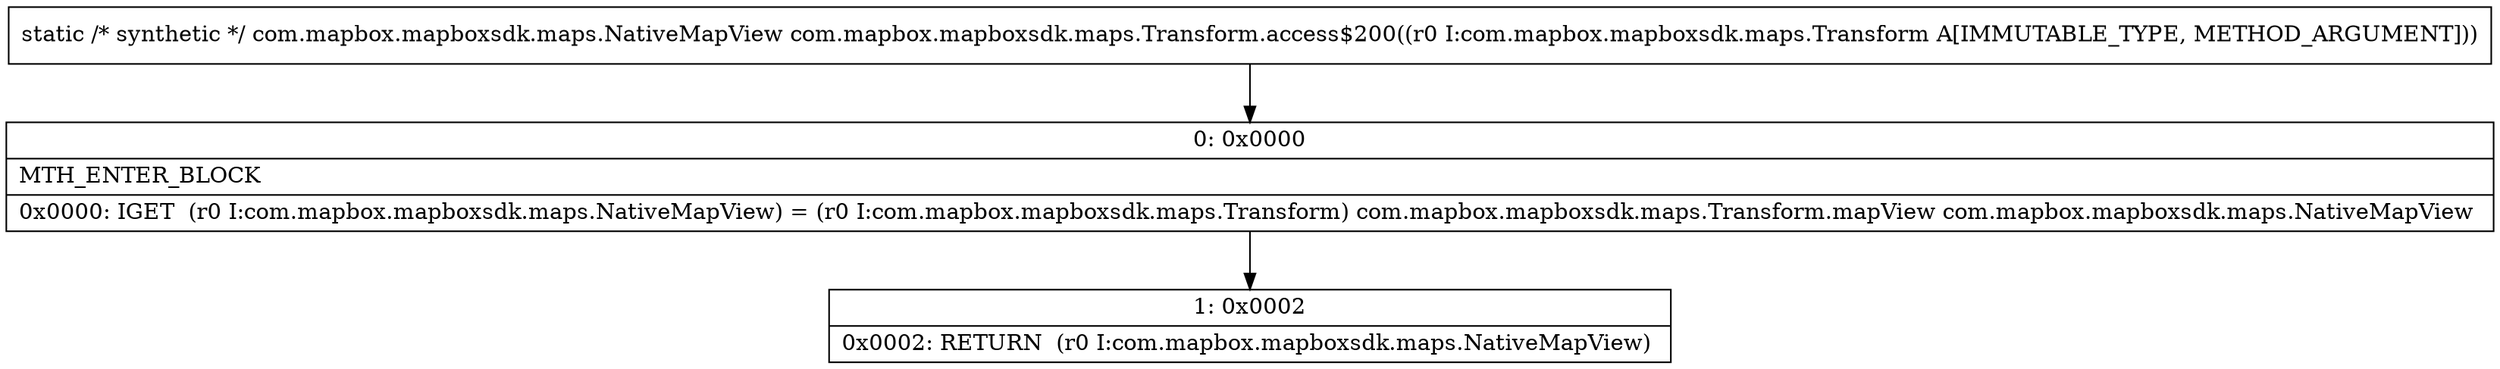 digraph "CFG forcom.mapbox.mapboxsdk.maps.Transform.access$200(Lcom\/mapbox\/mapboxsdk\/maps\/Transform;)Lcom\/mapbox\/mapboxsdk\/maps\/NativeMapView;" {
Node_0 [shape=record,label="{0\:\ 0x0000|MTH_ENTER_BLOCK\l|0x0000: IGET  (r0 I:com.mapbox.mapboxsdk.maps.NativeMapView) = (r0 I:com.mapbox.mapboxsdk.maps.Transform) com.mapbox.mapboxsdk.maps.Transform.mapView com.mapbox.mapboxsdk.maps.NativeMapView \l}"];
Node_1 [shape=record,label="{1\:\ 0x0002|0x0002: RETURN  (r0 I:com.mapbox.mapboxsdk.maps.NativeMapView) \l}"];
MethodNode[shape=record,label="{static \/* synthetic *\/ com.mapbox.mapboxsdk.maps.NativeMapView com.mapbox.mapboxsdk.maps.Transform.access$200((r0 I:com.mapbox.mapboxsdk.maps.Transform A[IMMUTABLE_TYPE, METHOD_ARGUMENT])) }"];
MethodNode -> Node_0;
Node_0 -> Node_1;
}

